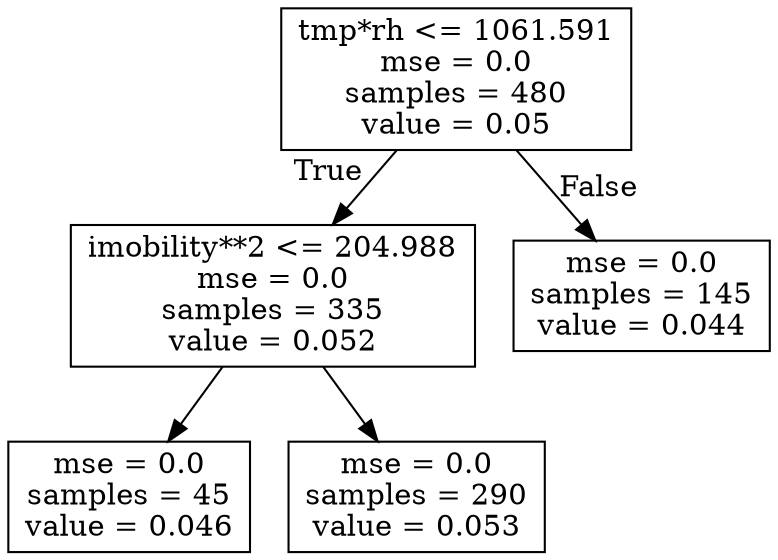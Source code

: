 digraph Tree {
node [shape=box] ;
0 [label="tmp*rh <= 1061.591\nmse = 0.0\nsamples = 480\nvalue = 0.05"] ;
1 [label="imobility**2 <= 204.988\nmse = 0.0\nsamples = 335\nvalue = 0.052"] ;
0 -> 1 [labeldistance=2.5, labelangle=45, headlabel="True"] ;
2 [label="mse = 0.0\nsamples = 45\nvalue = 0.046"] ;
1 -> 2 ;
3 [label="mse = 0.0\nsamples = 290\nvalue = 0.053"] ;
1 -> 3 ;
4 [label="mse = 0.0\nsamples = 145\nvalue = 0.044"] ;
0 -> 4 [labeldistance=2.5, labelangle=-45, headlabel="False"] ;
}